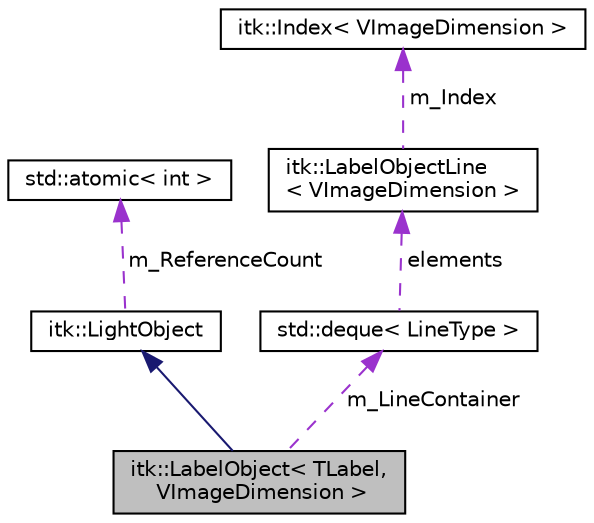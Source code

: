 digraph "itk::LabelObject&lt; TLabel, VImageDimension &gt;"
{
 // LATEX_PDF_SIZE
  edge [fontname="Helvetica",fontsize="10",labelfontname="Helvetica",labelfontsize="10"];
  node [fontname="Helvetica",fontsize="10",shape=record];
  Node1 [label="itk::LabelObject\< TLabel,\l VImageDimension \>",height=0.2,width=0.4,color="black", fillcolor="grey75", style="filled", fontcolor="black",tooltip="The base class for the representation of a labeled binary object in an image."];
  Node2 -> Node1 [dir="back",color="midnightblue",fontsize="10",style="solid",fontname="Helvetica"];
  Node2 [label="itk::LightObject",height=0.2,width=0.4,color="black", fillcolor="white", style="filled",URL="$classitk_1_1LightObject.html",tooltip="Light weight base class for most itk classes."];
  Node3 -> Node2 [dir="back",color="darkorchid3",fontsize="10",style="dashed",label=" m_ReferenceCount" ,fontname="Helvetica"];
  Node3 [label="std::atomic\< int \>",height=0.2,width=0.4,color="black", fillcolor="white", style="filled",tooltip=" "];
  Node4 -> Node1 [dir="back",color="darkorchid3",fontsize="10",style="dashed",label=" m_LineContainer" ,fontname="Helvetica"];
  Node4 [label="std::deque\< LineType \>",height=0.2,width=0.4,color="black", fillcolor="white", style="filled",tooltip=" "];
  Node5 -> Node4 [dir="back",color="darkorchid3",fontsize="10",style="dashed",label=" elements" ,fontname="Helvetica"];
  Node5 [label="itk::LabelObjectLine\l\< VImageDimension \>",height=0.2,width=0.4,color="black", fillcolor="white", style="filled",URL="$classitk_1_1LabelObjectLine.html",tooltip=" "];
  Node6 -> Node5 [dir="back",color="darkorchid3",fontsize="10",style="dashed",label=" m_Index" ,fontname="Helvetica"];
  Node6 [label="itk::Index\< VImageDimension \>",height=0.2,width=0.4,color="black", fillcolor="white", style="filled",URL="$structitk_1_1Index.html",tooltip=" "];
}
